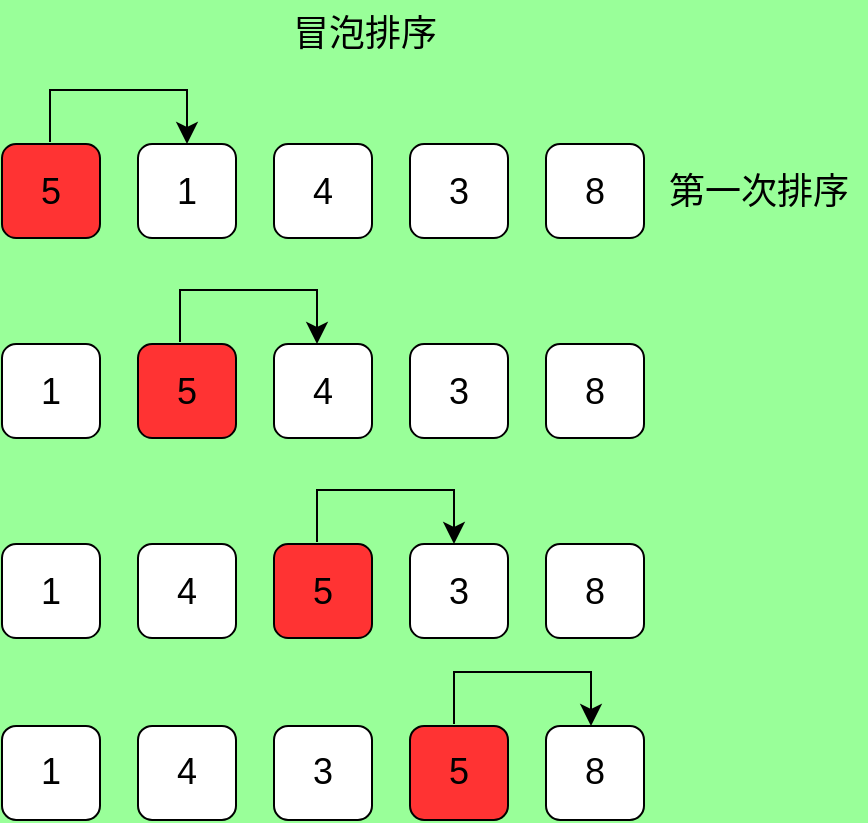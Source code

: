 <mxfile>
    <diagram id="Iyj5bkSNJ7a1g_8PoBW2" name="第 1 页">
        <mxGraphModel dx="700" dy="611" grid="0" gridSize="10" guides="1" tooltips="1" connect="0" arrows="1" fold="1" page="1" pageScale="1" pageWidth="850" pageHeight="1100" background="#99FF99" math="0" shadow="0">
            <root>
                <mxCell id="0"/>
                <mxCell id="1" parent="0"/>
                <mxCell id="2" value="&lt;font style=&quot;font-size: 18px;&quot;&gt;5&lt;/font&gt;" style="rounded=1;whiteSpace=wrap;html=1;fillColor=#FF3333;" vertex="1" parent="1">
                    <mxGeometry x="41" y="89" width="49" height="47" as="geometry"/>
                </mxCell>
                <mxCell id="3" value="&lt;font style=&quot;font-size: 18px;&quot;&gt;1&lt;/font&gt;" style="rounded=1;whiteSpace=wrap;html=1;" vertex="1" parent="1">
                    <mxGeometry x="109" y="89" width="49" height="47" as="geometry"/>
                </mxCell>
                <mxCell id="4" value="&lt;font style=&quot;font-size: 18px;&quot;&gt;4&lt;/font&gt;" style="rounded=1;whiteSpace=wrap;html=1;" vertex="1" parent="1">
                    <mxGeometry x="177" y="89" width="49" height="47" as="geometry"/>
                </mxCell>
                <mxCell id="5" value="&lt;font style=&quot;font-size: 18px;&quot;&gt;3&lt;/font&gt;" style="rounded=1;whiteSpace=wrap;html=1;" vertex="1" parent="1">
                    <mxGeometry x="245" y="89" width="49" height="47" as="geometry"/>
                </mxCell>
                <mxCell id="7" value="&lt;font style=&quot;font-size: 18px;&quot;&gt;8&lt;/font&gt;" style="rounded=1;whiteSpace=wrap;html=1;" vertex="1" parent="1">
                    <mxGeometry x="313" y="89" width="49" height="47" as="geometry"/>
                </mxCell>
                <mxCell id="8" value="&lt;font style=&quot;font-size: 18px;&quot;&gt;1&lt;/font&gt;" style="rounded=1;whiteSpace=wrap;html=1;" vertex="1" parent="1">
                    <mxGeometry x="41" y="189" width="49" height="47" as="geometry"/>
                </mxCell>
                <mxCell id="9" value="&lt;font style=&quot;font-size: 18px;&quot;&gt;5&lt;/font&gt;" style="rounded=1;whiteSpace=wrap;html=1;fillColor=#FF3333;" vertex="1" parent="1">
                    <mxGeometry x="109" y="189" width="49" height="47" as="geometry"/>
                </mxCell>
                <mxCell id="10" value="&lt;font style=&quot;font-size: 18px;&quot;&gt;4&lt;/font&gt;" style="rounded=1;whiteSpace=wrap;html=1;" vertex="1" parent="1">
                    <mxGeometry x="177" y="189" width="49" height="47" as="geometry"/>
                </mxCell>
                <mxCell id="11" value="&lt;font style=&quot;font-size: 18px;&quot;&gt;3&lt;/font&gt;" style="rounded=1;whiteSpace=wrap;html=1;" vertex="1" parent="1">
                    <mxGeometry x="245" y="189" width="49" height="47" as="geometry"/>
                </mxCell>
                <mxCell id="12" value="&lt;font style=&quot;font-size: 18px;&quot;&gt;8&lt;/font&gt;" style="rounded=1;whiteSpace=wrap;html=1;" vertex="1" parent="1">
                    <mxGeometry x="313" y="189" width="49" height="47" as="geometry"/>
                </mxCell>
                <mxCell id="13" value="&lt;font style=&quot;font-size: 18px;&quot;&gt;1&lt;/font&gt;" style="rounded=1;whiteSpace=wrap;html=1;" vertex="1" parent="1">
                    <mxGeometry x="41" y="289" width="49" height="47" as="geometry"/>
                </mxCell>
                <mxCell id="14" value="&lt;font style=&quot;font-size: 18px;&quot;&gt;4&lt;/font&gt;" style="rounded=1;whiteSpace=wrap;html=1;" vertex="1" parent="1">
                    <mxGeometry x="109" y="289" width="49" height="47" as="geometry"/>
                </mxCell>
                <mxCell id="15" value="&lt;font style=&quot;font-size: 18px;&quot;&gt;5&lt;/font&gt;" style="rounded=1;whiteSpace=wrap;html=1;fillColor=#FF3333;" vertex="1" parent="1">
                    <mxGeometry x="177" y="289" width="49" height="47" as="geometry"/>
                </mxCell>
                <mxCell id="16" value="&lt;font style=&quot;font-size: 18px;&quot;&gt;3&lt;/font&gt;" style="rounded=1;whiteSpace=wrap;html=1;" vertex="1" parent="1">
                    <mxGeometry x="245" y="289" width="49" height="47" as="geometry"/>
                </mxCell>
                <mxCell id="17" value="&lt;font style=&quot;font-size: 18px;&quot;&gt;8&lt;/font&gt;" style="rounded=1;whiteSpace=wrap;html=1;" vertex="1" parent="1">
                    <mxGeometry x="313" y="289" width="49" height="47" as="geometry"/>
                </mxCell>
                <mxCell id="20" value="" style="edgeStyle=segmentEdgeStyle;endArrow=classic;html=1;curved=0;rounded=0;endSize=8;startSize=8;fontSize=18;entryX=0.5;entryY=0;entryDx=0;entryDy=0;" edge="1" parent="1" target="3">
                    <mxGeometry width="50" height="50" relative="1" as="geometry">
                        <mxPoint x="65" y="88" as="sourcePoint"/>
                        <mxPoint x="214" y="35" as="targetPoint"/>
                        <Array as="points">
                            <mxPoint x="65" y="62"/>
                            <mxPoint x="133" y="62"/>
                        </Array>
                    </mxGeometry>
                </mxCell>
                <mxCell id="22" value="第一次排序" style="text;html=1;align=center;verticalAlign=middle;resizable=0;points=[];autosize=1;strokeColor=none;fillColor=none;fontSize=18;" vertex="1" parent="1">
                    <mxGeometry x="365" y="95.5" width="108" height="34" as="geometry"/>
                </mxCell>
                <mxCell id="23" value="冒泡排序" style="text;html=1;align=center;verticalAlign=middle;resizable=0;points=[];autosize=1;strokeColor=none;fillColor=none;fontSize=18;" vertex="1" parent="1">
                    <mxGeometry x="177" y="17" width="90" height="34" as="geometry"/>
                </mxCell>
                <mxCell id="29" value="" style="edgeStyle=segmentEdgeStyle;endArrow=classic;html=1;curved=0;rounded=0;endSize=8;startSize=8;fontSize=18;entryX=0.5;entryY=0;entryDx=0;entryDy=0;" edge="1" parent="1">
                    <mxGeometry width="50" height="50" relative="1" as="geometry">
                        <mxPoint x="130" y="188" as="sourcePoint"/>
                        <mxPoint x="198.5" y="189" as="targetPoint"/>
                        <Array as="points">
                            <mxPoint x="130" y="162"/>
                            <mxPoint x="198" y="162"/>
                        </Array>
                    </mxGeometry>
                </mxCell>
                <mxCell id="30" value="" style="edgeStyle=segmentEdgeStyle;endArrow=classic;html=1;curved=0;rounded=0;endSize=8;startSize=8;fontSize=18;entryX=0.5;entryY=0;entryDx=0;entryDy=0;" edge="1" parent="1">
                    <mxGeometry width="50" height="50" relative="1" as="geometry">
                        <mxPoint x="198.5" y="288" as="sourcePoint"/>
                        <mxPoint x="267" y="289" as="targetPoint"/>
                        <Array as="points">
                            <mxPoint x="198.5" y="262"/>
                            <mxPoint x="266.5" y="262"/>
                        </Array>
                    </mxGeometry>
                </mxCell>
                <mxCell id="31" value="&lt;font style=&quot;font-size: 18px;&quot;&gt;1&lt;/font&gt;" style="rounded=1;whiteSpace=wrap;html=1;" vertex="1" parent="1">
                    <mxGeometry x="41" y="379.97" width="49" height="47" as="geometry"/>
                </mxCell>
                <mxCell id="32" value="&lt;font style=&quot;font-size: 18px;&quot;&gt;4&lt;/font&gt;" style="rounded=1;whiteSpace=wrap;html=1;" vertex="1" parent="1">
                    <mxGeometry x="109" y="379.97" width="49" height="47" as="geometry"/>
                </mxCell>
                <mxCell id="33" value="&lt;font style=&quot;font-size: 18px;&quot;&gt;3&lt;/font&gt;" style="rounded=1;whiteSpace=wrap;html=1;" vertex="1" parent="1">
                    <mxGeometry x="177" y="379.97" width="49" height="47" as="geometry"/>
                </mxCell>
                <mxCell id="34" value="&lt;font style=&quot;font-size: 18px;&quot;&gt;5&lt;/font&gt;" style="rounded=1;whiteSpace=wrap;html=1;fillColor=#FF3333;" vertex="1" parent="1">
                    <mxGeometry x="245" y="379.97" width="49" height="47" as="geometry"/>
                </mxCell>
                <mxCell id="35" value="&lt;font style=&quot;font-size: 18px;&quot;&gt;8&lt;/font&gt;" style="rounded=1;whiteSpace=wrap;html=1;" vertex="1" parent="1">
                    <mxGeometry x="313" y="379.97" width="49" height="47" as="geometry"/>
                </mxCell>
                <mxCell id="36" value="" style="edgeStyle=segmentEdgeStyle;endArrow=classic;html=1;curved=0;rounded=0;endSize=8;startSize=8;fontSize=18;entryX=0.5;entryY=0;entryDx=0;entryDy=0;" edge="1" parent="1">
                    <mxGeometry width="50" height="50" relative="1" as="geometry">
                        <mxPoint x="267" y="378.97" as="sourcePoint"/>
                        <mxPoint x="335.5" y="379.97" as="targetPoint"/>
                        <Array as="points">
                            <mxPoint x="267" y="352.97"/>
                            <mxPoint x="335" y="352.97"/>
                        </Array>
                    </mxGeometry>
                </mxCell>
            </root>
        </mxGraphModel>
    </diagram>
</mxfile>